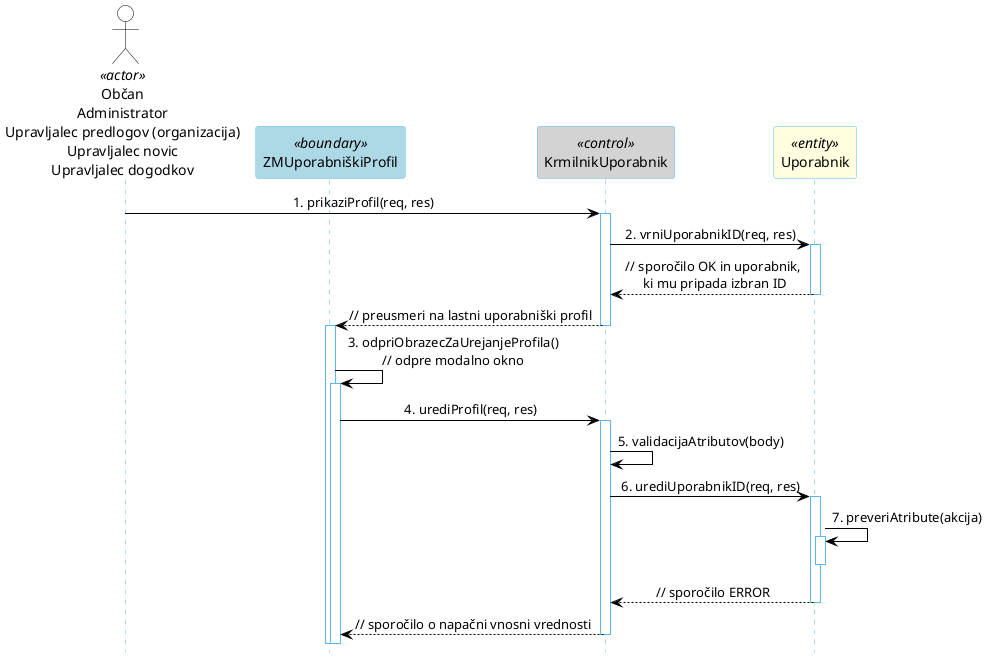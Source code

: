 @startuml
hide footbox

skinparam backgroundcolor transparent
skinparam defaultTextAlignment center
skinparam actorBorderColor black
skinparam actorBackgroundColor white
skinparam arrowColor black  
skinparam sequenceLifeLineBorderColor #5FB8EC
skinparam sequenceParticipantBorderColor #5FB8EC
skinparam sequenceParticipantBackgroundColor white


actor "Občan\nAdministrator\nUpravljalec predlogov (organizacija)\nUpravljalec novic\nUpravljalec dogodkov" as Prijavljen <<actor>>
participant "ZMUporabniškiProfil" as MojProfil <<boundary>> #lightBlue
participant "KrmilnikUporabnik" as Krmilnik <<control>> #lightGray
participant Uporabnik <<entity>> #lightYellow

Prijavljen -> Krmilnik: 1. prikaziProfil(req, res)
activate Krmilnik
Krmilnik -> Uporabnik: 2. vrniUporabnikID(req, res)
activate Uporabnik
Krmilnik <-- Uporabnik: // sporočilo OK in uporabnik,\n ki mu pripada izbran ID
deactivate Uporabnik
MojProfil <-- Krmilnik: // preusmeri na lastni uporabniški profil
deactivate Krmilnik
activate MojProfil
MojProfil -> MojProfil: 3. odpriObrazecZaUrejanjeProfila()\n// odpre modalno okno
activate MojProfil
MojProfil -> Krmilnik: 4. urediProfil(req, res)
activate Krmilnik
Krmilnik -> Krmilnik: 5. validacijaAtributov(body)
Krmilnik -> Uporabnik: 6. urediUporabnikID(req, res)
activate Uporabnik
Uporabnik -> Uporabnik: 7. preveriAtribute(akcija)
activate Uporabnik
deactivate Uporabnik
Krmilnik <-- Uporabnik: // sporočilo ERROR
deactivate Uporabnik
MojProfil <-- Krmilnik: // sporočilo o napačni vnosni vrednosti
deactivate Krmilnik
@enduml